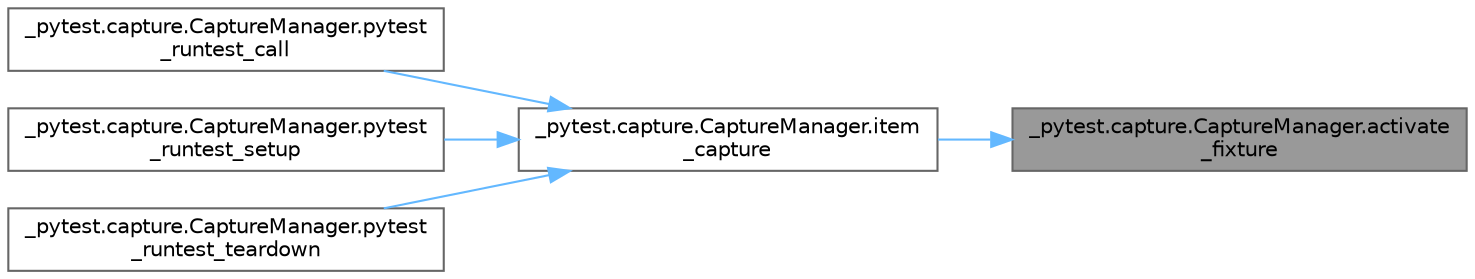digraph "_pytest.capture.CaptureManager.activate_fixture"
{
 // LATEX_PDF_SIZE
  bgcolor="transparent";
  edge [fontname=Helvetica,fontsize=10,labelfontname=Helvetica,labelfontsize=10];
  node [fontname=Helvetica,fontsize=10,shape=box,height=0.2,width=0.4];
  rankdir="RL";
  Node1 [id="Node000001",label="_pytest.capture.CaptureManager.activate\l_fixture",height=0.2,width=0.4,color="gray40", fillcolor="grey60", style="filled", fontcolor="black",tooltip=" "];
  Node1 -> Node2 [id="edge1_Node000001_Node000002",dir="back",color="steelblue1",style="solid",tooltip=" "];
  Node2 [id="Node000002",label="_pytest.capture.CaptureManager.item\l_capture",height=0.2,width=0.4,color="grey40", fillcolor="white", style="filled",URL="$class__pytest_1_1capture_1_1_capture_manager.html#a10f883d593928bcd99ae753af22fc7dc",tooltip=" "];
  Node2 -> Node3 [id="edge2_Node000002_Node000003",dir="back",color="steelblue1",style="solid",tooltip=" "];
  Node3 [id="Node000003",label="_pytest.capture.CaptureManager.pytest\l_runtest_call",height=0.2,width=0.4,color="grey40", fillcolor="white", style="filled",URL="$class__pytest_1_1capture_1_1_capture_manager.html#a31667a37a8d71c2eb2dd5c98dbb90d2c",tooltip=" "];
  Node2 -> Node4 [id="edge3_Node000002_Node000004",dir="back",color="steelblue1",style="solid",tooltip=" "];
  Node4 [id="Node000004",label="_pytest.capture.CaptureManager.pytest\l_runtest_setup",height=0.2,width=0.4,color="grey40", fillcolor="white", style="filled",URL="$class__pytest_1_1capture_1_1_capture_manager.html#a22c370d62beaea527a64b1bbb490c619",tooltip=" "];
  Node2 -> Node5 [id="edge4_Node000002_Node000005",dir="back",color="steelblue1",style="solid",tooltip=" "];
  Node5 [id="Node000005",label="_pytest.capture.CaptureManager.pytest\l_runtest_teardown",height=0.2,width=0.4,color="grey40", fillcolor="white", style="filled",URL="$class__pytest_1_1capture_1_1_capture_manager.html#aece87af1617bbc88530e5d50281da4e6",tooltip=" "];
}
